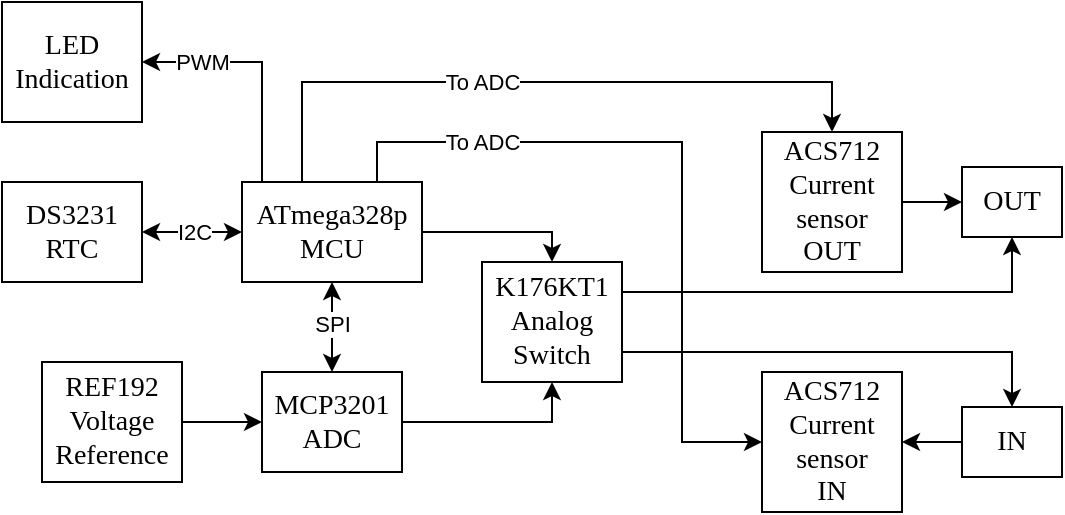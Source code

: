 <mxfile version="14.1.8" type="device"><diagram id="h24XgUBw971Ul6jX-aos" name="Страница 1"><mxGraphModel dx="750" dy="607" grid="1" gridSize="10" guides="1" tooltips="1" connect="1" arrows="1" fold="1" page="1" pageScale="1" pageWidth="827" pageHeight="1169" math="0" shadow="0"><root><mxCell id="0"/><mxCell id="1" parent="0"/><mxCell id="-xmbn-BVYSWtvihWzIUU-27" style="edgeStyle=orthogonalEdgeStyle;rounded=0;orthogonalLoop=1;jettySize=auto;html=1;entryX=0.5;entryY=0;entryDx=0;entryDy=0;startArrow=none;startFill=0;" edge="1" parent="1" source="-xmbn-BVYSWtvihWzIUU-4" target="-xmbn-BVYSWtvihWzIUU-15"><mxGeometry relative="1" as="geometry"><Array as="points"><mxPoint x="395" y="335"/></Array></mxGeometry></mxCell><mxCell id="-xmbn-BVYSWtvihWzIUU-28" value="" style="edgeStyle=orthogonalEdgeStyle;rounded=0;orthogonalLoop=1;jettySize=auto;html=1;startArrow=none;startFill=0;" edge="1" parent="1" source="-xmbn-BVYSWtvihWzIUU-4" target="-xmbn-BVYSWtvihWzIUU-20"><mxGeometry relative="1" as="geometry"><Array as="points"><mxPoint x="250" y="250"/></Array></mxGeometry></mxCell><mxCell id="-xmbn-BVYSWtvihWzIUU-40" value="PWM" style="edgeLabel;html=1;align=center;verticalAlign=middle;resizable=0;points=[];" vertex="1" connectable="0" parent="-xmbn-BVYSWtvihWzIUU-28"><mxGeometry x="0.248" y="-3" relative="1" as="geometry"><mxPoint x="-14.86" y="3.03" as="offset"/></mxGeometry></mxCell><mxCell id="-xmbn-BVYSWtvihWzIUU-4" value="&lt;font face=&quot;Times New Roman&quot;&gt;&lt;span style=&quot;font-size: 14px&quot;&gt;ATmega328p&lt;br&gt;MCU&lt;br&gt;&lt;/span&gt;&lt;/font&gt;" style="rounded=0;whiteSpace=wrap;html=1;fillColor=none;" vertex="1" parent="1"><mxGeometry x="240" y="310" width="90" height="50" as="geometry"/></mxCell><mxCell id="-xmbn-BVYSWtvihWzIUU-22" value="" style="edgeStyle=orthogonalEdgeStyle;rounded=0;orthogonalLoop=1;jettySize=auto;html=1;startArrow=classic;startFill=1;" edge="1" parent="1" source="-xmbn-BVYSWtvihWzIUU-14" target="-xmbn-BVYSWtvihWzIUU-4"><mxGeometry relative="1" as="geometry"/></mxCell><mxCell id="-xmbn-BVYSWtvihWzIUU-24" value="SPI" style="edgeLabel;html=1;align=center;verticalAlign=middle;resizable=0;points=[];" vertex="1" connectable="0" parent="-xmbn-BVYSWtvihWzIUU-22"><mxGeometry x="0.246" relative="1" as="geometry"><mxPoint y="3.28" as="offset"/></mxGeometry></mxCell><mxCell id="-xmbn-BVYSWtvihWzIUU-26" value="" style="edgeStyle=orthogonalEdgeStyle;rounded=0;orthogonalLoop=1;jettySize=auto;html=1;startArrow=none;startFill=0;" edge="1" parent="1" source="-xmbn-BVYSWtvihWzIUU-14" target="-xmbn-BVYSWtvihWzIUU-15"><mxGeometry relative="1" as="geometry"><Array as="points"><mxPoint x="395" y="430"/></Array></mxGeometry></mxCell><mxCell id="-xmbn-BVYSWtvihWzIUU-14" value="&lt;font face=&quot;Times New Roman&quot;&gt;&lt;span style=&quot;font-size: 14px&quot;&gt;MCP3201&lt;br&gt;ADC&lt;br&gt;&lt;/span&gt;&lt;/font&gt;" style="rounded=0;whiteSpace=wrap;html=1;fillColor=none;" vertex="1" parent="1"><mxGeometry x="250" y="405" width="70" height="50" as="geometry"/></mxCell><mxCell id="-xmbn-BVYSWtvihWzIUU-15" value="&lt;font face=&quot;Times New Roman&quot;&gt;&lt;span style=&quot;font-size: 14px&quot;&gt;K176KT1&lt;br&gt;Analog Switch&lt;br&gt;&lt;/span&gt;&lt;/font&gt;" style="rounded=0;whiteSpace=wrap;html=1;fillColor=none;" vertex="1" parent="1"><mxGeometry x="360" y="350" width="70" height="60" as="geometry"/></mxCell><mxCell id="-xmbn-BVYSWtvihWzIUU-23" value="" style="edgeStyle=orthogonalEdgeStyle;rounded=0;orthogonalLoop=1;jettySize=auto;html=1;startArrow=classic;startFill=1;" edge="1" parent="1" source="-xmbn-BVYSWtvihWzIUU-16" target="-xmbn-BVYSWtvihWzIUU-4"><mxGeometry relative="1" as="geometry"/></mxCell><mxCell id="-xmbn-BVYSWtvihWzIUU-25" value="I2C" style="edgeLabel;html=1;align=center;verticalAlign=middle;resizable=0;points=[];" vertex="1" connectable="0" parent="-xmbn-BVYSWtvihWzIUU-23"><mxGeometry x="-0.24" y="1" relative="1" as="geometry"><mxPoint x="7.14" y="1" as="offset"/></mxGeometry></mxCell><mxCell id="-xmbn-BVYSWtvihWzIUU-16" value="&lt;font face=&quot;Times New Roman&quot;&gt;&lt;span style=&quot;font-size: 14px&quot;&gt;DS3231&lt;br&gt;RTC&lt;br&gt;&lt;/span&gt;&lt;/font&gt;" style="rounded=0;whiteSpace=wrap;html=1;fillColor=none;" vertex="1" parent="1"><mxGeometry x="120" y="310" width="70" height="50" as="geometry"/></mxCell><mxCell id="-xmbn-BVYSWtvihWzIUU-38" value="" style="edgeStyle=orthogonalEdgeStyle;rounded=0;orthogonalLoop=1;jettySize=auto;html=1;startArrow=classic;startFill=1;endArrow=none;endFill=0;" edge="1" parent="1" source="-xmbn-BVYSWtvihWzIUU-17" target="-xmbn-BVYSWtvihWzIUU-37"><mxGeometry relative="1" as="geometry"/></mxCell><mxCell id="-xmbn-BVYSWtvihWzIUU-44" style="edgeStyle=orthogonalEdgeStyle;rounded=0;orthogonalLoop=1;jettySize=auto;html=1;startArrow=classic;startFill=1;endArrow=none;endFill=0;entryX=0.75;entryY=0;entryDx=0;entryDy=0;" edge="1" parent="1" source="-xmbn-BVYSWtvihWzIUU-17" target="-xmbn-BVYSWtvihWzIUU-4"><mxGeometry relative="1" as="geometry"><mxPoint x="450" y="290.0" as="targetPoint"/><Array as="points"><mxPoint x="460" y="440"/><mxPoint x="460" y="290"/><mxPoint x="308" y="290"/></Array></mxGeometry></mxCell><mxCell id="-xmbn-BVYSWtvihWzIUU-17" value="&lt;font face=&quot;Times New Roman&quot;&gt;&lt;span style=&quot;font-size: 14px&quot;&gt;ACS712&lt;br&gt;Current sensor&lt;br&gt;IN&lt;br&gt;&lt;/span&gt;&lt;/font&gt;" style="rounded=0;whiteSpace=wrap;html=1;fillColor=none;" vertex="1" parent="1"><mxGeometry x="500" y="405" width="70" height="70" as="geometry"/></mxCell><mxCell id="-xmbn-BVYSWtvihWzIUU-21" value="" style="edgeStyle=orthogonalEdgeStyle;rounded=0;orthogonalLoop=1;jettySize=auto;html=1;" edge="1" parent="1" source="-xmbn-BVYSWtvihWzIUU-19" target="-xmbn-BVYSWtvihWzIUU-14"><mxGeometry relative="1" as="geometry"/></mxCell><mxCell id="-xmbn-BVYSWtvihWzIUU-19" value="&lt;font face=&quot;Times New Roman&quot;&gt;&lt;span style=&quot;font-size: 14px&quot;&gt;REF192&lt;br&gt;Voltage Reference&lt;br&gt;&lt;/span&gt;&lt;/font&gt;" style="rounded=0;whiteSpace=wrap;html=1;fillColor=none;" vertex="1" parent="1"><mxGeometry x="140" y="400" width="70" height="60" as="geometry"/></mxCell><mxCell id="-xmbn-BVYSWtvihWzIUU-20" value="&lt;font face=&quot;Times New Roman&quot;&gt;&lt;span style=&quot;font-size: 14px&quot;&gt;LED Indication&lt;br&gt;&lt;/span&gt;&lt;/font&gt;" style="rounded=0;whiteSpace=wrap;html=1;fillColor=none;" vertex="1" parent="1"><mxGeometry x="120" y="220" width="70" height="60" as="geometry"/></mxCell><mxCell id="-xmbn-BVYSWtvihWzIUU-36" value="" style="edgeStyle=orthogonalEdgeStyle;rounded=0;orthogonalLoop=1;jettySize=auto;html=1;startArrow=none;startFill=0;" edge="1" parent="1" source="-xmbn-BVYSWtvihWzIUU-31" target="-xmbn-BVYSWtvihWzIUU-34"><mxGeometry relative="1" as="geometry"/></mxCell><mxCell id="-xmbn-BVYSWtvihWzIUU-43" style="edgeStyle=orthogonalEdgeStyle;rounded=0;orthogonalLoop=1;jettySize=auto;html=1;startArrow=classic;startFill=1;endArrow=none;endFill=0;entryX=0.5;entryY=0;entryDx=0;entryDy=0;" edge="1" parent="1" source="-xmbn-BVYSWtvihWzIUU-31" target="-xmbn-BVYSWtvihWzIUU-4"><mxGeometry relative="1" as="geometry"><mxPoint x="380" y="260.0" as="targetPoint"/><Array as="points"><mxPoint x="535" y="260"/><mxPoint x="270" y="260"/><mxPoint x="270" y="310"/></Array></mxGeometry></mxCell><mxCell id="-xmbn-BVYSWtvihWzIUU-45" value="To ADC" style="edgeLabel;html=1;align=center;verticalAlign=middle;resizable=0;points=[];" vertex="1" connectable="0" parent="-xmbn-BVYSWtvihWzIUU-43"><mxGeometry x="0.139" relative="1" as="geometry"><mxPoint x="2" as="offset"/></mxGeometry></mxCell><mxCell id="-xmbn-BVYSWtvihWzIUU-31" value="&lt;font face=&quot;Times New Roman&quot;&gt;&lt;span style=&quot;font-size: 14px&quot;&gt;ACS712&lt;br&gt;Current sensor&lt;br&gt;OUT&lt;br&gt;&lt;/span&gt;&lt;/font&gt;" style="rounded=0;whiteSpace=wrap;html=1;fillColor=none;" vertex="1" parent="1"><mxGeometry x="500" y="285" width="70" height="70" as="geometry"/></mxCell><mxCell id="-xmbn-BVYSWtvihWzIUU-41" style="edgeStyle=orthogonalEdgeStyle;rounded=0;orthogonalLoop=1;jettySize=auto;html=1;entryX=1;entryY=0.25;entryDx=0;entryDy=0;startArrow=classic;startFill=1;endArrow=none;endFill=0;" edge="1" parent="1" source="-xmbn-BVYSWtvihWzIUU-34" target="-xmbn-BVYSWtvihWzIUU-15"><mxGeometry relative="1" as="geometry"><Array as="points"><mxPoint x="625" y="365"/></Array></mxGeometry></mxCell><mxCell id="-xmbn-BVYSWtvihWzIUU-34" value="&lt;font face=&quot;Times New Roman&quot;&gt;&lt;span style=&quot;font-size: 14px&quot;&gt;OUT&lt;br&gt;&lt;/span&gt;&lt;/font&gt;" style="rounded=0;whiteSpace=wrap;html=1;fillColor=none;" vertex="1" parent="1"><mxGeometry x="600" y="302.5" width="50" height="35" as="geometry"/></mxCell><mxCell id="-xmbn-BVYSWtvihWzIUU-42" style="edgeStyle=orthogonalEdgeStyle;rounded=0;orthogonalLoop=1;jettySize=auto;html=1;entryX=1;entryY=0.75;entryDx=0;entryDy=0;startArrow=classic;startFill=1;endArrow=none;endFill=0;" edge="1" parent="1" source="-xmbn-BVYSWtvihWzIUU-37" target="-xmbn-BVYSWtvihWzIUU-15"><mxGeometry relative="1" as="geometry"><Array as="points"><mxPoint x="625" y="395"/></Array></mxGeometry></mxCell><mxCell id="-xmbn-BVYSWtvihWzIUU-37" value="&lt;font face=&quot;Times New Roman&quot;&gt;&lt;span style=&quot;font-size: 14px&quot;&gt;IN&lt;br&gt;&lt;/span&gt;&lt;/font&gt;" style="rounded=0;whiteSpace=wrap;html=1;fillColor=none;" vertex="1" parent="1"><mxGeometry x="600" y="422.5" width="50" height="35" as="geometry"/></mxCell><mxCell id="-xmbn-BVYSWtvihWzIUU-46" value="To ADC" style="edgeLabel;html=1;align=center;verticalAlign=middle;resizable=0;points=[];" vertex="1" connectable="0" parent="1"><mxGeometry x="360" y="289.996" as="geometry"/></mxCell></root></mxGraphModel></diagram></mxfile>